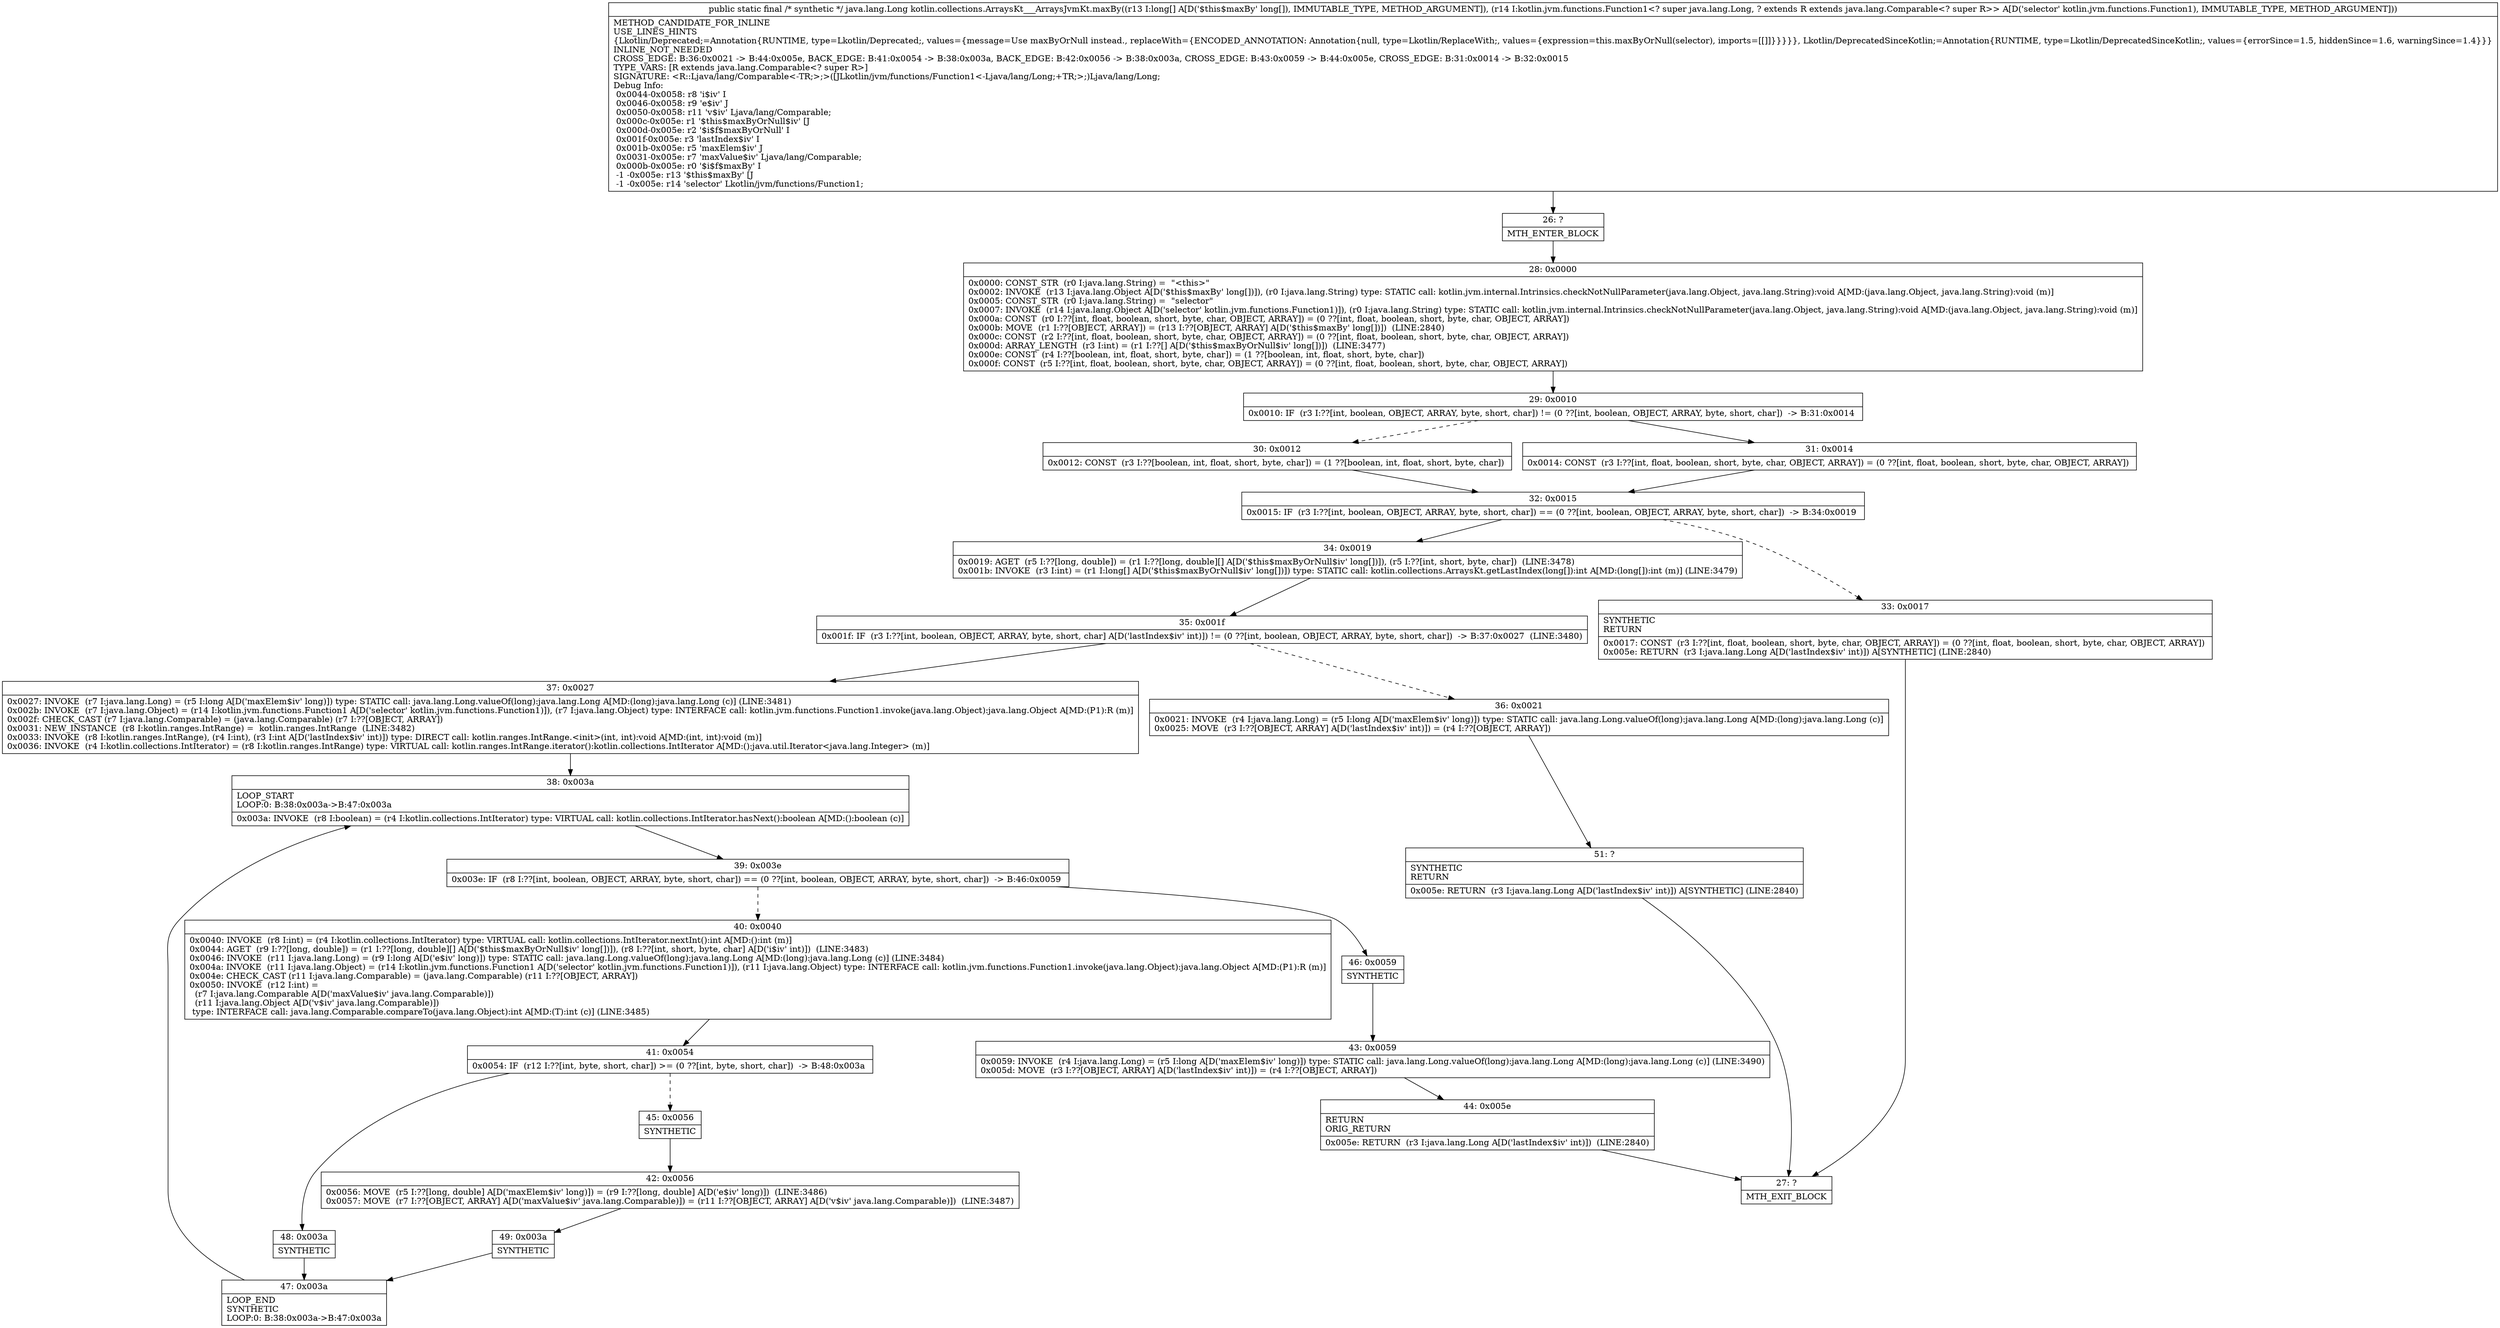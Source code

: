 digraph "CFG forkotlin.collections.ArraysKt___ArraysJvmKt.maxBy([JLkotlin\/jvm\/functions\/Function1;)Ljava\/lang\/Long;" {
Node_26 [shape=record,label="{26\:\ ?|MTH_ENTER_BLOCK\l}"];
Node_28 [shape=record,label="{28\:\ 0x0000|0x0000: CONST_STR  (r0 I:java.lang.String) =  \"\<this\>\" \l0x0002: INVOKE  (r13 I:java.lang.Object A[D('$this$maxBy' long[])]), (r0 I:java.lang.String) type: STATIC call: kotlin.jvm.internal.Intrinsics.checkNotNullParameter(java.lang.Object, java.lang.String):void A[MD:(java.lang.Object, java.lang.String):void (m)]\l0x0005: CONST_STR  (r0 I:java.lang.String) =  \"selector\" \l0x0007: INVOKE  (r14 I:java.lang.Object A[D('selector' kotlin.jvm.functions.Function1)]), (r0 I:java.lang.String) type: STATIC call: kotlin.jvm.internal.Intrinsics.checkNotNullParameter(java.lang.Object, java.lang.String):void A[MD:(java.lang.Object, java.lang.String):void (m)]\l0x000a: CONST  (r0 I:??[int, float, boolean, short, byte, char, OBJECT, ARRAY]) = (0 ??[int, float, boolean, short, byte, char, OBJECT, ARRAY]) \l0x000b: MOVE  (r1 I:??[OBJECT, ARRAY]) = (r13 I:??[OBJECT, ARRAY] A[D('$this$maxBy' long[])])  (LINE:2840)\l0x000c: CONST  (r2 I:??[int, float, boolean, short, byte, char, OBJECT, ARRAY]) = (0 ??[int, float, boolean, short, byte, char, OBJECT, ARRAY]) \l0x000d: ARRAY_LENGTH  (r3 I:int) = (r1 I:??[] A[D('$this$maxByOrNull$iv' long[])])  (LINE:3477)\l0x000e: CONST  (r4 I:??[boolean, int, float, short, byte, char]) = (1 ??[boolean, int, float, short, byte, char]) \l0x000f: CONST  (r5 I:??[int, float, boolean, short, byte, char, OBJECT, ARRAY]) = (0 ??[int, float, boolean, short, byte, char, OBJECT, ARRAY]) \l}"];
Node_29 [shape=record,label="{29\:\ 0x0010|0x0010: IF  (r3 I:??[int, boolean, OBJECT, ARRAY, byte, short, char]) != (0 ??[int, boolean, OBJECT, ARRAY, byte, short, char])  \-\> B:31:0x0014 \l}"];
Node_30 [shape=record,label="{30\:\ 0x0012|0x0012: CONST  (r3 I:??[boolean, int, float, short, byte, char]) = (1 ??[boolean, int, float, short, byte, char]) \l}"];
Node_32 [shape=record,label="{32\:\ 0x0015|0x0015: IF  (r3 I:??[int, boolean, OBJECT, ARRAY, byte, short, char]) == (0 ??[int, boolean, OBJECT, ARRAY, byte, short, char])  \-\> B:34:0x0019 \l}"];
Node_33 [shape=record,label="{33\:\ 0x0017|SYNTHETIC\lRETURN\l|0x0017: CONST  (r3 I:??[int, float, boolean, short, byte, char, OBJECT, ARRAY]) = (0 ??[int, float, boolean, short, byte, char, OBJECT, ARRAY]) \l0x005e: RETURN  (r3 I:java.lang.Long A[D('lastIndex$iv' int)]) A[SYNTHETIC] (LINE:2840)\l}"];
Node_27 [shape=record,label="{27\:\ ?|MTH_EXIT_BLOCK\l}"];
Node_34 [shape=record,label="{34\:\ 0x0019|0x0019: AGET  (r5 I:??[long, double]) = (r1 I:??[long, double][] A[D('$this$maxByOrNull$iv' long[])]), (r5 I:??[int, short, byte, char])  (LINE:3478)\l0x001b: INVOKE  (r3 I:int) = (r1 I:long[] A[D('$this$maxByOrNull$iv' long[])]) type: STATIC call: kotlin.collections.ArraysKt.getLastIndex(long[]):int A[MD:(long[]):int (m)] (LINE:3479)\l}"];
Node_35 [shape=record,label="{35\:\ 0x001f|0x001f: IF  (r3 I:??[int, boolean, OBJECT, ARRAY, byte, short, char] A[D('lastIndex$iv' int)]) != (0 ??[int, boolean, OBJECT, ARRAY, byte, short, char])  \-\> B:37:0x0027  (LINE:3480)\l}"];
Node_36 [shape=record,label="{36\:\ 0x0021|0x0021: INVOKE  (r4 I:java.lang.Long) = (r5 I:long A[D('maxElem$iv' long)]) type: STATIC call: java.lang.Long.valueOf(long):java.lang.Long A[MD:(long):java.lang.Long (c)]\l0x0025: MOVE  (r3 I:??[OBJECT, ARRAY] A[D('lastIndex$iv' int)]) = (r4 I:??[OBJECT, ARRAY]) \l}"];
Node_51 [shape=record,label="{51\:\ ?|SYNTHETIC\lRETURN\l|0x005e: RETURN  (r3 I:java.lang.Long A[D('lastIndex$iv' int)]) A[SYNTHETIC] (LINE:2840)\l}"];
Node_37 [shape=record,label="{37\:\ 0x0027|0x0027: INVOKE  (r7 I:java.lang.Long) = (r5 I:long A[D('maxElem$iv' long)]) type: STATIC call: java.lang.Long.valueOf(long):java.lang.Long A[MD:(long):java.lang.Long (c)] (LINE:3481)\l0x002b: INVOKE  (r7 I:java.lang.Object) = (r14 I:kotlin.jvm.functions.Function1 A[D('selector' kotlin.jvm.functions.Function1)]), (r7 I:java.lang.Object) type: INTERFACE call: kotlin.jvm.functions.Function1.invoke(java.lang.Object):java.lang.Object A[MD:(P1):R (m)]\l0x002f: CHECK_CAST (r7 I:java.lang.Comparable) = (java.lang.Comparable) (r7 I:??[OBJECT, ARRAY]) \l0x0031: NEW_INSTANCE  (r8 I:kotlin.ranges.IntRange) =  kotlin.ranges.IntRange  (LINE:3482)\l0x0033: INVOKE  (r8 I:kotlin.ranges.IntRange), (r4 I:int), (r3 I:int A[D('lastIndex$iv' int)]) type: DIRECT call: kotlin.ranges.IntRange.\<init\>(int, int):void A[MD:(int, int):void (m)]\l0x0036: INVOKE  (r4 I:kotlin.collections.IntIterator) = (r8 I:kotlin.ranges.IntRange) type: VIRTUAL call: kotlin.ranges.IntRange.iterator():kotlin.collections.IntIterator A[MD:():java.util.Iterator\<java.lang.Integer\> (m)]\l}"];
Node_38 [shape=record,label="{38\:\ 0x003a|LOOP_START\lLOOP:0: B:38:0x003a\-\>B:47:0x003a\l|0x003a: INVOKE  (r8 I:boolean) = (r4 I:kotlin.collections.IntIterator) type: VIRTUAL call: kotlin.collections.IntIterator.hasNext():boolean A[MD:():boolean (c)]\l}"];
Node_39 [shape=record,label="{39\:\ 0x003e|0x003e: IF  (r8 I:??[int, boolean, OBJECT, ARRAY, byte, short, char]) == (0 ??[int, boolean, OBJECT, ARRAY, byte, short, char])  \-\> B:46:0x0059 \l}"];
Node_40 [shape=record,label="{40\:\ 0x0040|0x0040: INVOKE  (r8 I:int) = (r4 I:kotlin.collections.IntIterator) type: VIRTUAL call: kotlin.collections.IntIterator.nextInt():int A[MD:():int (m)]\l0x0044: AGET  (r9 I:??[long, double]) = (r1 I:??[long, double][] A[D('$this$maxByOrNull$iv' long[])]), (r8 I:??[int, short, byte, char] A[D('i$iv' int)])  (LINE:3483)\l0x0046: INVOKE  (r11 I:java.lang.Long) = (r9 I:long A[D('e$iv' long)]) type: STATIC call: java.lang.Long.valueOf(long):java.lang.Long A[MD:(long):java.lang.Long (c)] (LINE:3484)\l0x004a: INVOKE  (r11 I:java.lang.Object) = (r14 I:kotlin.jvm.functions.Function1 A[D('selector' kotlin.jvm.functions.Function1)]), (r11 I:java.lang.Object) type: INTERFACE call: kotlin.jvm.functions.Function1.invoke(java.lang.Object):java.lang.Object A[MD:(P1):R (m)]\l0x004e: CHECK_CAST (r11 I:java.lang.Comparable) = (java.lang.Comparable) (r11 I:??[OBJECT, ARRAY]) \l0x0050: INVOKE  (r12 I:int) = \l  (r7 I:java.lang.Comparable A[D('maxValue$iv' java.lang.Comparable)])\l  (r11 I:java.lang.Object A[D('v$iv' java.lang.Comparable)])\l type: INTERFACE call: java.lang.Comparable.compareTo(java.lang.Object):int A[MD:(T):int (c)] (LINE:3485)\l}"];
Node_41 [shape=record,label="{41\:\ 0x0054|0x0054: IF  (r12 I:??[int, byte, short, char]) \>= (0 ??[int, byte, short, char])  \-\> B:48:0x003a \l}"];
Node_45 [shape=record,label="{45\:\ 0x0056|SYNTHETIC\l}"];
Node_42 [shape=record,label="{42\:\ 0x0056|0x0056: MOVE  (r5 I:??[long, double] A[D('maxElem$iv' long)]) = (r9 I:??[long, double] A[D('e$iv' long)])  (LINE:3486)\l0x0057: MOVE  (r7 I:??[OBJECT, ARRAY] A[D('maxValue$iv' java.lang.Comparable)]) = (r11 I:??[OBJECT, ARRAY] A[D('v$iv' java.lang.Comparable)])  (LINE:3487)\l}"];
Node_49 [shape=record,label="{49\:\ 0x003a|SYNTHETIC\l}"];
Node_47 [shape=record,label="{47\:\ 0x003a|LOOP_END\lSYNTHETIC\lLOOP:0: B:38:0x003a\-\>B:47:0x003a\l}"];
Node_48 [shape=record,label="{48\:\ 0x003a|SYNTHETIC\l}"];
Node_46 [shape=record,label="{46\:\ 0x0059|SYNTHETIC\l}"];
Node_43 [shape=record,label="{43\:\ 0x0059|0x0059: INVOKE  (r4 I:java.lang.Long) = (r5 I:long A[D('maxElem$iv' long)]) type: STATIC call: java.lang.Long.valueOf(long):java.lang.Long A[MD:(long):java.lang.Long (c)] (LINE:3490)\l0x005d: MOVE  (r3 I:??[OBJECT, ARRAY] A[D('lastIndex$iv' int)]) = (r4 I:??[OBJECT, ARRAY]) \l}"];
Node_44 [shape=record,label="{44\:\ 0x005e|RETURN\lORIG_RETURN\l|0x005e: RETURN  (r3 I:java.lang.Long A[D('lastIndex$iv' int)])  (LINE:2840)\l}"];
Node_31 [shape=record,label="{31\:\ 0x0014|0x0014: CONST  (r3 I:??[int, float, boolean, short, byte, char, OBJECT, ARRAY]) = (0 ??[int, float, boolean, short, byte, char, OBJECT, ARRAY]) \l}"];
MethodNode[shape=record,label="{public static final \/* synthetic *\/ java.lang.Long kotlin.collections.ArraysKt___ArraysJvmKt.maxBy((r13 I:long[] A[D('$this$maxBy' long[]), IMMUTABLE_TYPE, METHOD_ARGUMENT]), (r14 I:kotlin.jvm.functions.Function1\<? super java.lang.Long, ? extends R extends java.lang.Comparable\<? super R\>\> A[D('selector' kotlin.jvm.functions.Function1), IMMUTABLE_TYPE, METHOD_ARGUMENT]))  | METHOD_CANDIDATE_FOR_INLINE\lUSE_LINES_HINTS\l\{Lkotlin\/Deprecated;=Annotation\{RUNTIME, type=Lkotlin\/Deprecated;, values=\{message=Use maxByOrNull instead., replaceWith=\{ENCODED_ANNOTATION: Annotation\{null, type=Lkotlin\/ReplaceWith;, values=\{expression=this.maxByOrNull(selector), imports=[[]]\}\}\}\}\}, Lkotlin\/DeprecatedSinceKotlin;=Annotation\{RUNTIME, type=Lkotlin\/DeprecatedSinceKotlin;, values=\{errorSince=1.5, hiddenSince=1.6, warningSince=1.4\}\}\}\lINLINE_NOT_NEEDED\lCROSS_EDGE: B:36:0x0021 \-\> B:44:0x005e, BACK_EDGE: B:41:0x0054 \-\> B:38:0x003a, BACK_EDGE: B:42:0x0056 \-\> B:38:0x003a, CROSS_EDGE: B:43:0x0059 \-\> B:44:0x005e, CROSS_EDGE: B:31:0x0014 \-\> B:32:0x0015\lTYPE_VARS: [R extends java.lang.Comparable\<? super R\>]\lSIGNATURE: \<R::Ljava\/lang\/Comparable\<\-TR;\>;\>([JLkotlin\/jvm\/functions\/Function1\<\-Ljava\/lang\/Long;+TR;\>;)Ljava\/lang\/Long;\lDebug Info:\l  0x0044\-0x0058: r8 'i$iv' I\l  0x0046\-0x0058: r9 'e$iv' J\l  0x0050\-0x0058: r11 'v$iv' Ljava\/lang\/Comparable;\l  0x000c\-0x005e: r1 '$this$maxByOrNull$iv' [J\l  0x000d\-0x005e: r2 '$i$f$maxByOrNull' I\l  0x001f\-0x005e: r3 'lastIndex$iv' I\l  0x001b\-0x005e: r5 'maxElem$iv' J\l  0x0031\-0x005e: r7 'maxValue$iv' Ljava\/lang\/Comparable;\l  0x000b\-0x005e: r0 '$i$f$maxBy' I\l  \-1 \-0x005e: r13 '$this$maxBy' [J\l  \-1 \-0x005e: r14 'selector' Lkotlin\/jvm\/functions\/Function1;\l}"];
MethodNode -> Node_26;Node_26 -> Node_28;
Node_28 -> Node_29;
Node_29 -> Node_30[style=dashed];
Node_29 -> Node_31;
Node_30 -> Node_32;
Node_32 -> Node_33[style=dashed];
Node_32 -> Node_34;
Node_33 -> Node_27;
Node_34 -> Node_35;
Node_35 -> Node_36[style=dashed];
Node_35 -> Node_37;
Node_36 -> Node_51;
Node_51 -> Node_27;
Node_37 -> Node_38;
Node_38 -> Node_39;
Node_39 -> Node_40[style=dashed];
Node_39 -> Node_46;
Node_40 -> Node_41;
Node_41 -> Node_45[style=dashed];
Node_41 -> Node_48;
Node_45 -> Node_42;
Node_42 -> Node_49;
Node_49 -> Node_47;
Node_47 -> Node_38;
Node_48 -> Node_47;
Node_46 -> Node_43;
Node_43 -> Node_44;
Node_44 -> Node_27;
Node_31 -> Node_32;
}

